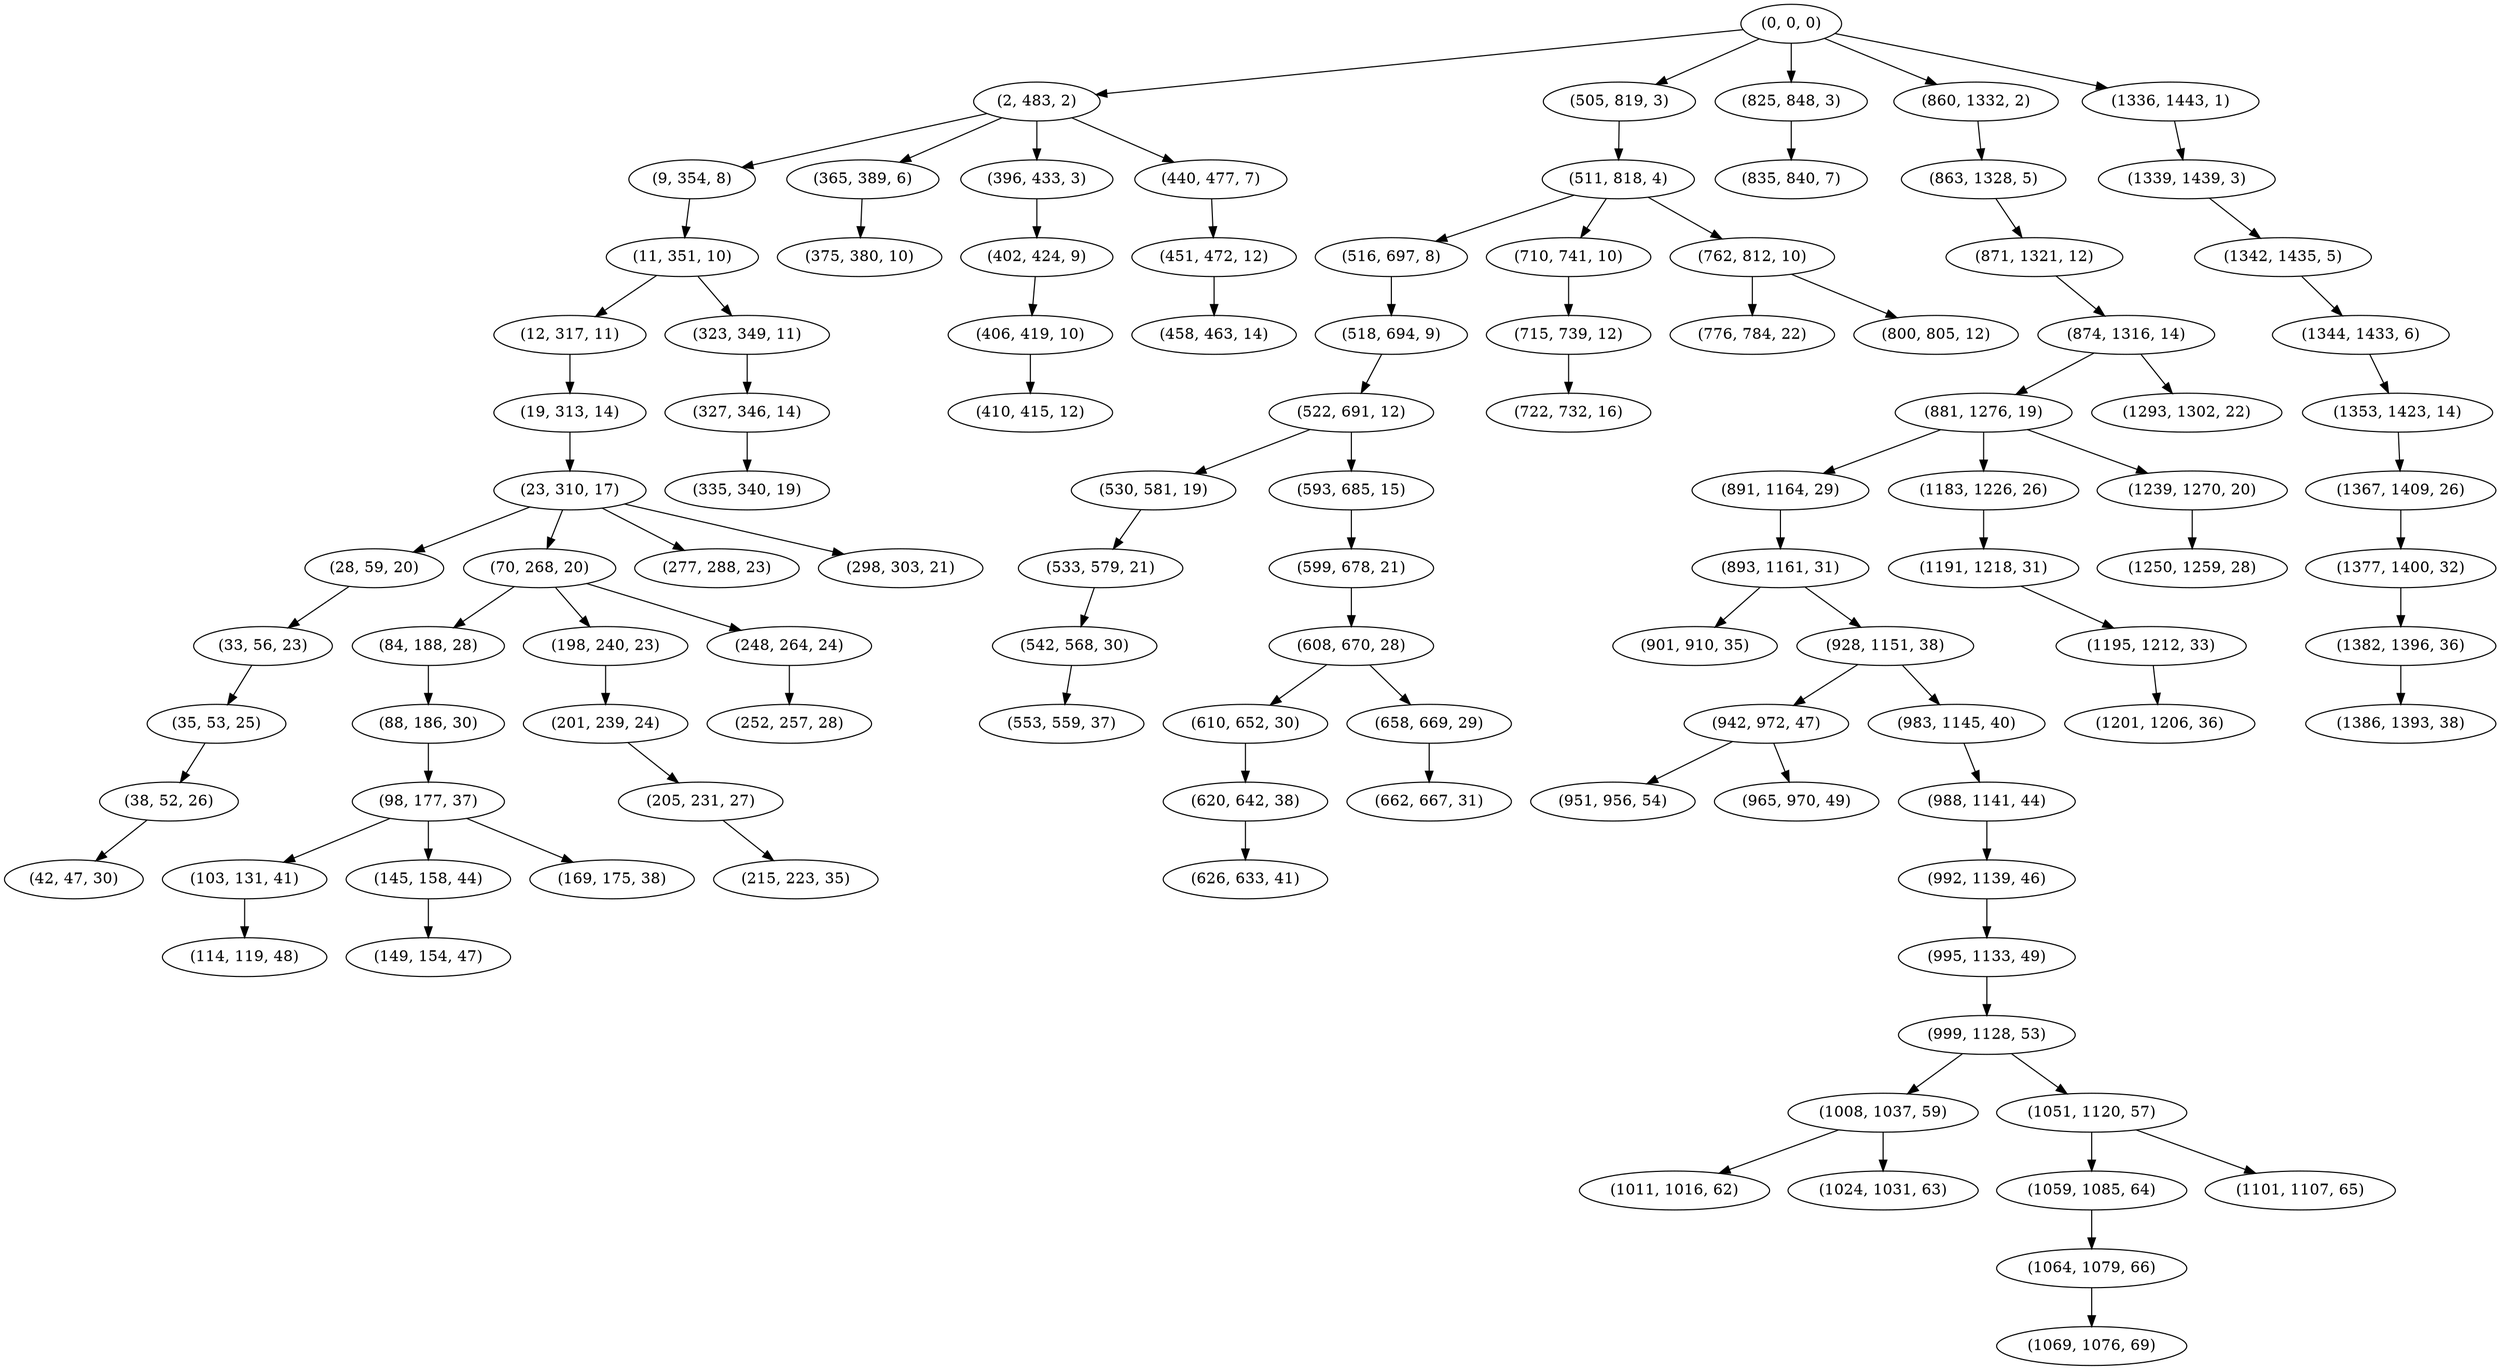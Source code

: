 digraph tree {
    "(0, 0, 0)";
    "(2, 483, 2)";
    "(9, 354, 8)";
    "(11, 351, 10)";
    "(12, 317, 11)";
    "(19, 313, 14)";
    "(23, 310, 17)";
    "(28, 59, 20)";
    "(33, 56, 23)";
    "(35, 53, 25)";
    "(38, 52, 26)";
    "(42, 47, 30)";
    "(70, 268, 20)";
    "(84, 188, 28)";
    "(88, 186, 30)";
    "(98, 177, 37)";
    "(103, 131, 41)";
    "(114, 119, 48)";
    "(145, 158, 44)";
    "(149, 154, 47)";
    "(169, 175, 38)";
    "(198, 240, 23)";
    "(201, 239, 24)";
    "(205, 231, 27)";
    "(215, 223, 35)";
    "(248, 264, 24)";
    "(252, 257, 28)";
    "(277, 288, 23)";
    "(298, 303, 21)";
    "(323, 349, 11)";
    "(327, 346, 14)";
    "(335, 340, 19)";
    "(365, 389, 6)";
    "(375, 380, 10)";
    "(396, 433, 3)";
    "(402, 424, 9)";
    "(406, 419, 10)";
    "(410, 415, 12)";
    "(440, 477, 7)";
    "(451, 472, 12)";
    "(458, 463, 14)";
    "(505, 819, 3)";
    "(511, 818, 4)";
    "(516, 697, 8)";
    "(518, 694, 9)";
    "(522, 691, 12)";
    "(530, 581, 19)";
    "(533, 579, 21)";
    "(542, 568, 30)";
    "(553, 559, 37)";
    "(593, 685, 15)";
    "(599, 678, 21)";
    "(608, 670, 28)";
    "(610, 652, 30)";
    "(620, 642, 38)";
    "(626, 633, 41)";
    "(658, 669, 29)";
    "(662, 667, 31)";
    "(710, 741, 10)";
    "(715, 739, 12)";
    "(722, 732, 16)";
    "(762, 812, 10)";
    "(776, 784, 22)";
    "(800, 805, 12)";
    "(825, 848, 3)";
    "(835, 840, 7)";
    "(860, 1332, 2)";
    "(863, 1328, 5)";
    "(871, 1321, 12)";
    "(874, 1316, 14)";
    "(881, 1276, 19)";
    "(891, 1164, 29)";
    "(893, 1161, 31)";
    "(901, 910, 35)";
    "(928, 1151, 38)";
    "(942, 972, 47)";
    "(951, 956, 54)";
    "(965, 970, 49)";
    "(983, 1145, 40)";
    "(988, 1141, 44)";
    "(992, 1139, 46)";
    "(995, 1133, 49)";
    "(999, 1128, 53)";
    "(1008, 1037, 59)";
    "(1011, 1016, 62)";
    "(1024, 1031, 63)";
    "(1051, 1120, 57)";
    "(1059, 1085, 64)";
    "(1064, 1079, 66)";
    "(1069, 1076, 69)";
    "(1101, 1107, 65)";
    "(1183, 1226, 26)";
    "(1191, 1218, 31)";
    "(1195, 1212, 33)";
    "(1201, 1206, 36)";
    "(1239, 1270, 20)";
    "(1250, 1259, 28)";
    "(1293, 1302, 22)";
    "(1336, 1443, 1)";
    "(1339, 1439, 3)";
    "(1342, 1435, 5)";
    "(1344, 1433, 6)";
    "(1353, 1423, 14)";
    "(1367, 1409, 26)";
    "(1377, 1400, 32)";
    "(1382, 1396, 36)";
    "(1386, 1393, 38)";
    "(0, 0, 0)" -> "(2, 483, 2)";
    "(0, 0, 0)" -> "(505, 819, 3)";
    "(0, 0, 0)" -> "(825, 848, 3)";
    "(0, 0, 0)" -> "(860, 1332, 2)";
    "(0, 0, 0)" -> "(1336, 1443, 1)";
    "(2, 483, 2)" -> "(9, 354, 8)";
    "(2, 483, 2)" -> "(365, 389, 6)";
    "(2, 483, 2)" -> "(396, 433, 3)";
    "(2, 483, 2)" -> "(440, 477, 7)";
    "(9, 354, 8)" -> "(11, 351, 10)";
    "(11, 351, 10)" -> "(12, 317, 11)";
    "(11, 351, 10)" -> "(323, 349, 11)";
    "(12, 317, 11)" -> "(19, 313, 14)";
    "(19, 313, 14)" -> "(23, 310, 17)";
    "(23, 310, 17)" -> "(28, 59, 20)";
    "(23, 310, 17)" -> "(70, 268, 20)";
    "(23, 310, 17)" -> "(277, 288, 23)";
    "(23, 310, 17)" -> "(298, 303, 21)";
    "(28, 59, 20)" -> "(33, 56, 23)";
    "(33, 56, 23)" -> "(35, 53, 25)";
    "(35, 53, 25)" -> "(38, 52, 26)";
    "(38, 52, 26)" -> "(42, 47, 30)";
    "(70, 268, 20)" -> "(84, 188, 28)";
    "(70, 268, 20)" -> "(198, 240, 23)";
    "(70, 268, 20)" -> "(248, 264, 24)";
    "(84, 188, 28)" -> "(88, 186, 30)";
    "(88, 186, 30)" -> "(98, 177, 37)";
    "(98, 177, 37)" -> "(103, 131, 41)";
    "(98, 177, 37)" -> "(145, 158, 44)";
    "(98, 177, 37)" -> "(169, 175, 38)";
    "(103, 131, 41)" -> "(114, 119, 48)";
    "(145, 158, 44)" -> "(149, 154, 47)";
    "(198, 240, 23)" -> "(201, 239, 24)";
    "(201, 239, 24)" -> "(205, 231, 27)";
    "(205, 231, 27)" -> "(215, 223, 35)";
    "(248, 264, 24)" -> "(252, 257, 28)";
    "(323, 349, 11)" -> "(327, 346, 14)";
    "(327, 346, 14)" -> "(335, 340, 19)";
    "(365, 389, 6)" -> "(375, 380, 10)";
    "(396, 433, 3)" -> "(402, 424, 9)";
    "(402, 424, 9)" -> "(406, 419, 10)";
    "(406, 419, 10)" -> "(410, 415, 12)";
    "(440, 477, 7)" -> "(451, 472, 12)";
    "(451, 472, 12)" -> "(458, 463, 14)";
    "(505, 819, 3)" -> "(511, 818, 4)";
    "(511, 818, 4)" -> "(516, 697, 8)";
    "(511, 818, 4)" -> "(710, 741, 10)";
    "(511, 818, 4)" -> "(762, 812, 10)";
    "(516, 697, 8)" -> "(518, 694, 9)";
    "(518, 694, 9)" -> "(522, 691, 12)";
    "(522, 691, 12)" -> "(530, 581, 19)";
    "(522, 691, 12)" -> "(593, 685, 15)";
    "(530, 581, 19)" -> "(533, 579, 21)";
    "(533, 579, 21)" -> "(542, 568, 30)";
    "(542, 568, 30)" -> "(553, 559, 37)";
    "(593, 685, 15)" -> "(599, 678, 21)";
    "(599, 678, 21)" -> "(608, 670, 28)";
    "(608, 670, 28)" -> "(610, 652, 30)";
    "(608, 670, 28)" -> "(658, 669, 29)";
    "(610, 652, 30)" -> "(620, 642, 38)";
    "(620, 642, 38)" -> "(626, 633, 41)";
    "(658, 669, 29)" -> "(662, 667, 31)";
    "(710, 741, 10)" -> "(715, 739, 12)";
    "(715, 739, 12)" -> "(722, 732, 16)";
    "(762, 812, 10)" -> "(776, 784, 22)";
    "(762, 812, 10)" -> "(800, 805, 12)";
    "(825, 848, 3)" -> "(835, 840, 7)";
    "(860, 1332, 2)" -> "(863, 1328, 5)";
    "(863, 1328, 5)" -> "(871, 1321, 12)";
    "(871, 1321, 12)" -> "(874, 1316, 14)";
    "(874, 1316, 14)" -> "(881, 1276, 19)";
    "(874, 1316, 14)" -> "(1293, 1302, 22)";
    "(881, 1276, 19)" -> "(891, 1164, 29)";
    "(881, 1276, 19)" -> "(1183, 1226, 26)";
    "(881, 1276, 19)" -> "(1239, 1270, 20)";
    "(891, 1164, 29)" -> "(893, 1161, 31)";
    "(893, 1161, 31)" -> "(901, 910, 35)";
    "(893, 1161, 31)" -> "(928, 1151, 38)";
    "(928, 1151, 38)" -> "(942, 972, 47)";
    "(928, 1151, 38)" -> "(983, 1145, 40)";
    "(942, 972, 47)" -> "(951, 956, 54)";
    "(942, 972, 47)" -> "(965, 970, 49)";
    "(983, 1145, 40)" -> "(988, 1141, 44)";
    "(988, 1141, 44)" -> "(992, 1139, 46)";
    "(992, 1139, 46)" -> "(995, 1133, 49)";
    "(995, 1133, 49)" -> "(999, 1128, 53)";
    "(999, 1128, 53)" -> "(1008, 1037, 59)";
    "(999, 1128, 53)" -> "(1051, 1120, 57)";
    "(1008, 1037, 59)" -> "(1011, 1016, 62)";
    "(1008, 1037, 59)" -> "(1024, 1031, 63)";
    "(1051, 1120, 57)" -> "(1059, 1085, 64)";
    "(1051, 1120, 57)" -> "(1101, 1107, 65)";
    "(1059, 1085, 64)" -> "(1064, 1079, 66)";
    "(1064, 1079, 66)" -> "(1069, 1076, 69)";
    "(1183, 1226, 26)" -> "(1191, 1218, 31)";
    "(1191, 1218, 31)" -> "(1195, 1212, 33)";
    "(1195, 1212, 33)" -> "(1201, 1206, 36)";
    "(1239, 1270, 20)" -> "(1250, 1259, 28)";
    "(1336, 1443, 1)" -> "(1339, 1439, 3)";
    "(1339, 1439, 3)" -> "(1342, 1435, 5)";
    "(1342, 1435, 5)" -> "(1344, 1433, 6)";
    "(1344, 1433, 6)" -> "(1353, 1423, 14)";
    "(1353, 1423, 14)" -> "(1367, 1409, 26)";
    "(1367, 1409, 26)" -> "(1377, 1400, 32)";
    "(1377, 1400, 32)" -> "(1382, 1396, 36)";
    "(1382, 1396, 36)" -> "(1386, 1393, 38)";
}
